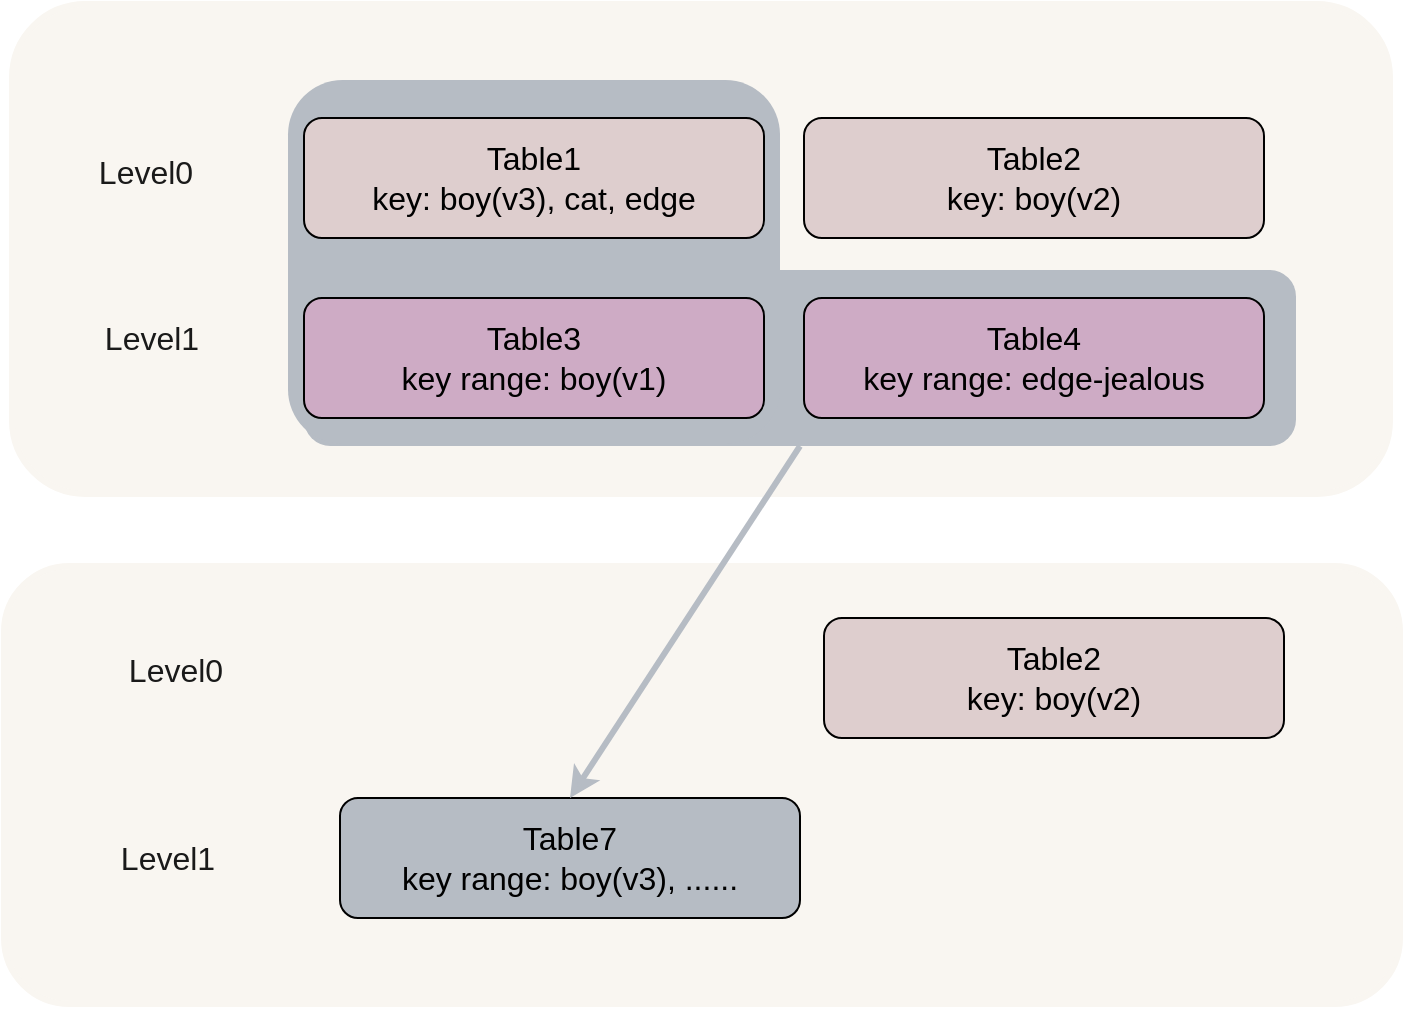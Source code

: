<mxfile>
    <diagram id="YJa1YVeCBQMnrFL9bhSD" name="第 1 页">
        <mxGraphModel dx="951" dy="667" grid="0" gridSize="10" guides="0" tooltips="1" connect="1" arrows="1" fold="1" page="1" pageScale="1" pageWidth="2339" pageHeight="3300" background="#FFFFFF" math="0" shadow="0">
            <root>
                <mxCell id="0"/>
                <mxCell id="1" parent="0"/>
                <mxCell id="85" value="" style="rounded=1;whiteSpace=wrap;html=1;strokeColor=#F9F6F1;strokeWidth=3;fontSize=16;fontColor=#1A1A1A;fillColor=#F9F6F1;" parent="1" vertex="1">
                    <mxGeometry x="240" y="424" width="698" height="219" as="geometry"/>
                </mxCell>
                <mxCell id="84" value="" style="rounded=1;whiteSpace=wrap;html=1;strokeColor=#F9F6F1;strokeWidth=3;fontSize=16;fontColor=#1A1A1A;fillColor=#F9F6F1;" parent="1" vertex="1">
                    <mxGeometry x="244" y="143" width="689" height="245" as="geometry"/>
                </mxCell>
                <mxCell id="65" value="" style="rounded=1;whiteSpace=wrap;html=1;fillColor=#B6BCC4;strokeColor=none;strokeWidth=3;" parent="1" vertex="1">
                    <mxGeometry x="390" y="276" width="496" height="88" as="geometry"/>
                </mxCell>
                <mxCell id="64" value="" style="rounded=1;whiteSpace=wrap;html=1;fillColor=#B6BCC4;strokeColor=none;strokeWidth=3;" parent="1" vertex="1">
                    <mxGeometry x="382" y="181" width="246" height="182" as="geometry"/>
                </mxCell>
                <mxCell id="52" value="Table1&lt;br&gt;key: boy(v3), cat, edge" style="rounded=1;whiteSpace=wrap;html=1;fontSize=16;fillColor=#DECECE;" parent="1" vertex="1">
                    <mxGeometry x="390" y="200" width="230" height="60" as="geometry"/>
                </mxCell>
                <mxCell id="53" value="Table2&lt;br&gt;key: boy(v2)" style="rounded=1;whiteSpace=wrap;html=1;fontSize=16;fillColor=#DECECE;" parent="1" vertex="1">
                    <mxGeometry x="640" y="200" width="230" height="60" as="geometry"/>
                </mxCell>
                <mxCell id="55" value="Table3&lt;br&gt;key range: boy(v1)" style="rounded=1;whiteSpace=wrap;html=1;fontSize=16;fillColor=#CEABC5;" parent="1" vertex="1">
                    <mxGeometry x="390" y="290" width="230" height="60" as="geometry"/>
                </mxCell>
                <mxCell id="56" value="Table4&lt;br&gt;key range: edge-jealous" style="rounded=1;whiteSpace=wrap;html=1;fontSize=16;fillColor=#CEABC5;" parent="1" vertex="1">
                    <mxGeometry x="640" y="290" width="230" height="60" as="geometry"/>
                </mxCell>
                <mxCell id="67" value="Table7&lt;br&gt;key range: boy(v3), ......" style="rounded=1;whiteSpace=wrap;html=1;fontSize=16;fillColor=#B6BCC4;" parent="1" vertex="1">
                    <mxGeometry x="408" y="540" width="230" height="60" as="geometry"/>
                </mxCell>
                <mxCell id="70" value="&lt;font style=&quot;font-size: 16px;&quot; color=&quot;#1a1a1a&quot;&gt;Level0&lt;/font&gt;" style="text;html=1;strokeColor=none;fillColor=none;align=center;verticalAlign=middle;whiteSpace=wrap;rounded=0;strokeWidth=3;" parent="1" vertex="1">
                    <mxGeometry x="281" y="212" width="60" height="30" as="geometry"/>
                </mxCell>
                <mxCell id="71" value="&lt;font style=&quot;font-size: 16px;&quot; color=&quot;#1a1a1a&quot;&gt;Level1&lt;/font&gt;" style="text;html=1;strokeColor=none;fillColor=none;align=center;verticalAlign=middle;whiteSpace=wrap;rounded=0;strokeWidth=3;" parent="1" vertex="1">
                    <mxGeometry x="284" y="295" width="60" height="30" as="geometry"/>
                </mxCell>
                <mxCell id="77" value="Table2&lt;br&gt;key: boy(v2)" style="rounded=1;whiteSpace=wrap;html=1;fontSize=16;fillColor=#DECECE;" parent="1" vertex="1">
                    <mxGeometry x="650" y="450" width="230" height="60" as="geometry"/>
                </mxCell>
                <mxCell id="81" value="&lt;font style=&quot;font-size: 16px;&quot; color=&quot;#1a1a1a&quot;&gt;Level0&lt;/font&gt;" style="text;html=1;strokeColor=none;fillColor=none;align=center;verticalAlign=middle;whiteSpace=wrap;rounded=0;strokeWidth=3;" parent="1" vertex="1">
                    <mxGeometry x="296" y="461" width="60" height="30" as="geometry"/>
                </mxCell>
                <mxCell id="82" value="&lt;font style=&quot;font-size: 16px;&quot; color=&quot;#1a1a1a&quot;&gt;Level1&lt;/font&gt;" style="text;html=1;strokeColor=none;fillColor=none;align=center;verticalAlign=middle;whiteSpace=wrap;rounded=0;strokeWidth=3;" parent="1" vertex="1">
                    <mxGeometry x="292" y="555" width="60" height="30" as="geometry"/>
                </mxCell>
                <mxCell id="83" value="" style="endArrow=classic;html=1;strokeColor=#B6BCC4;strokeWidth=3;fontSize=16;fontColor=#1A1A1A;exitX=0.5;exitY=1;exitDx=0;exitDy=0;entryX=0.5;entryY=0;entryDx=0;entryDy=0;" parent="1" source="65" target="67" edge="1">
                    <mxGeometry width="50" height="50" relative="1" as="geometry">
                        <mxPoint x="831" y="793" as="sourcePoint"/>
                        <mxPoint x="881" y="743" as="targetPoint"/>
                    </mxGeometry>
                </mxCell>
            </root>
        </mxGraphModel>
    </diagram>
</mxfile>